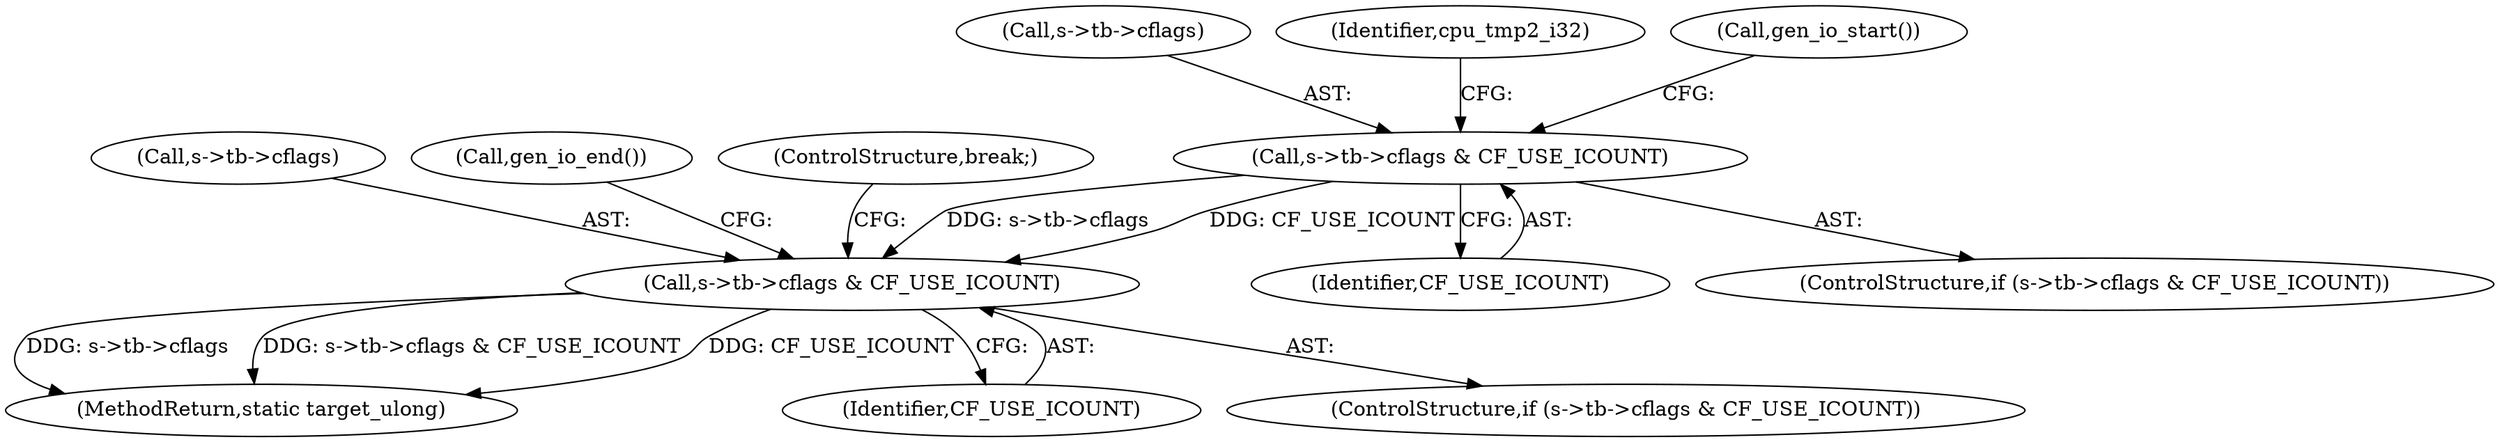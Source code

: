 digraph "0_qemu_30663fd26c0307e414622c7a8607fbc04f92ec14@pointer" {
"1005764" [label="(Call,s->tb->cflags & CF_USE_ICOUNT)"];
"1005789" [label="(Call,s->tb->cflags & CF_USE_ICOUNT)"];
"1005770" [label="(Identifier,CF_USE_ICOUNT)"];
"1005764" [label="(Call,s->tb->cflags & CF_USE_ICOUNT)"];
"1005790" [label="(Call,s->tb->cflags)"];
"1005797" [label="(Call,gen_io_end())"];
"1011840" [label="(MethodReturn,static target_ulong)"];
"1005795" [label="(Identifier,CF_USE_ICOUNT)"];
"1005788" [label="(ControlStructure,if (s->tb->cflags & CF_USE_ICOUNT))"];
"1005765" [label="(Call,s->tb->cflags)"];
"1005807" [label="(ControlStructure,break;)"];
"1005774" [label="(Identifier,cpu_tmp2_i32)"];
"1005763" [label="(ControlStructure,if (s->tb->cflags & CF_USE_ICOUNT))"];
"1005772" [label="(Call,gen_io_start())"];
"1005789" [label="(Call,s->tb->cflags & CF_USE_ICOUNT)"];
"1005764" -> "1005763"  [label="AST: "];
"1005764" -> "1005770"  [label="CFG: "];
"1005765" -> "1005764"  [label="AST: "];
"1005770" -> "1005764"  [label="AST: "];
"1005772" -> "1005764"  [label="CFG: "];
"1005774" -> "1005764"  [label="CFG: "];
"1005764" -> "1005789"  [label="DDG: s->tb->cflags"];
"1005764" -> "1005789"  [label="DDG: CF_USE_ICOUNT"];
"1005789" -> "1005788"  [label="AST: "];
"1005789" -> "1005795"  [label="CFG: "];
"1005790" -> "1005789"  [label="AST: "];
"1005795" -> "1005789"  [label="AST: "];
"1005797" -> "1005789"  [label="CFG: "];
"1005807" -> "1005789"  [label="CFG: "];
"1005789" -> "1011840"  [label="DDG: s->tb->cflags"];
"1005789" -> "1011840"  [label="DDG: s->tb->cflags & CF_USE_ICOUNT"];
"1005789" -> "1011840"  [label="DDG: CF_USE_ICOUNT"];
}
